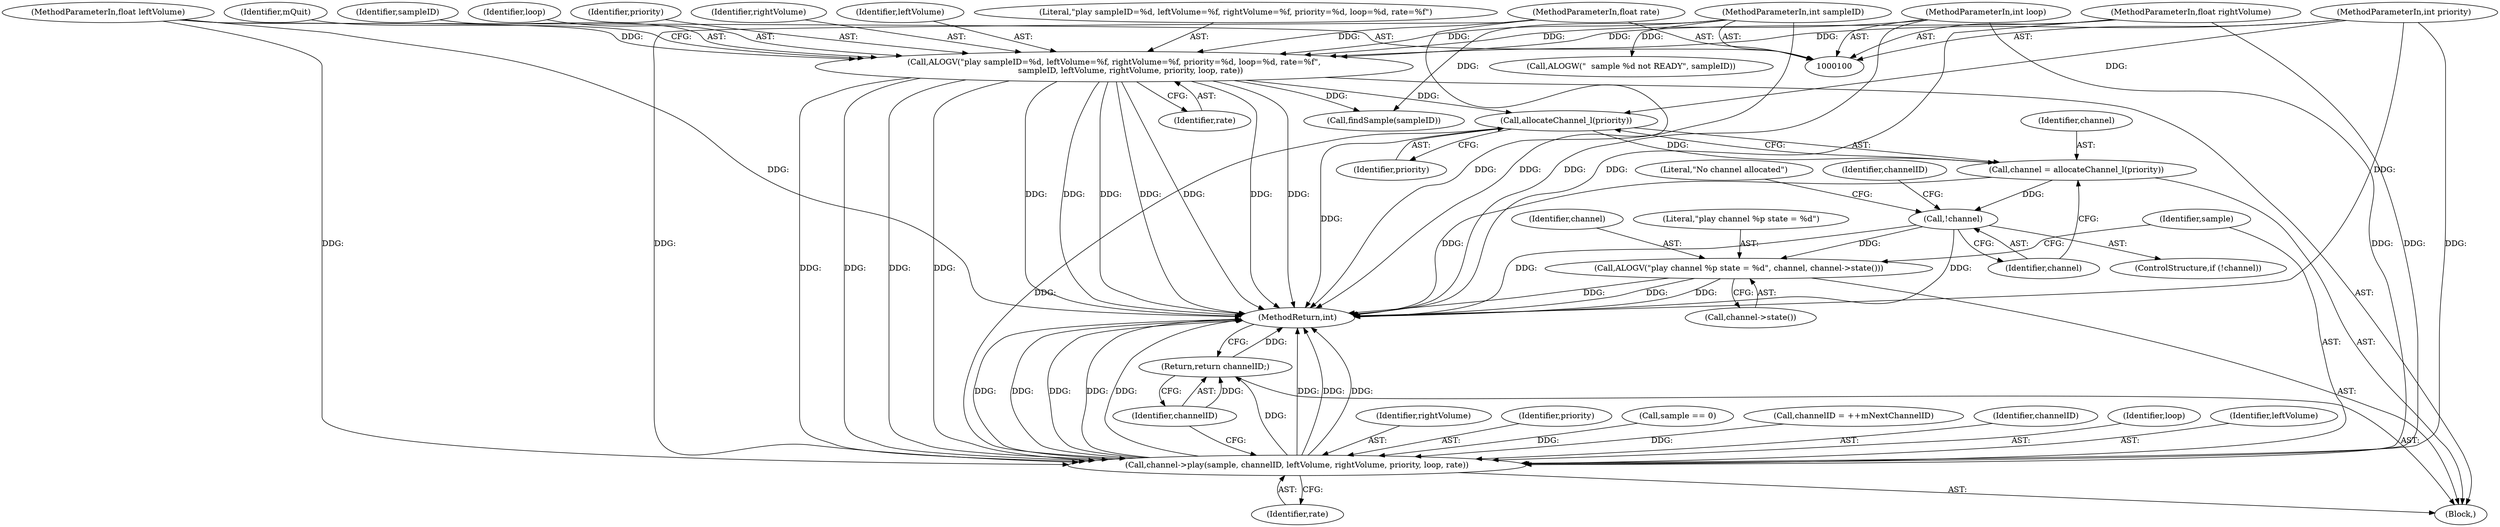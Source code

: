 digraph "0_Android_19c47afbc402542720ddd280e1bbde3b2277b586_2@API" {
"1000146" [label="(Call,allocateChannel_l(priority))"];
"1000108" [label="(Call,ALOGV(\"play sampleID=%d, leftVolume=%f, rightVolume=%f, priority=%d, loop=%d, rate=%f\",\n             sampleID, leftVolume, rightVolume, priority, loop, rate))"];
"1000101" [label="(MethodParameterIn,int sampleID)"];
"1000102" [label="(MethodParameterIn,float leftVolume)"];
"1000103" [label="(MethodParameterIn,float rightVolume)"];
"1000104" [label="(MethodParameterIn,int priority)"];
"1000105" [label="(MethodParameterIn,int loop)"];
"1000106" [label="(MethodParameterIn,float rate)"];
"1000144" [label="(Call,channel = allocateChannel_l(priority))"];
"1000149" [label="(Call,!channel)"];
"1000160" [label="(Call,ALOGV(\"play channel %p state = %d\", channel, channel->state()))"];
"1000164" [label="(Call,channel->play(sample, channelID, leftVolume, rightVolume, priority, loop, rate))"];
"1000172" [label="(Return,return channelID;)"];
"1000121" [label="(Identifier,mQuit)"];
"1000160" [label="(Call,ALOGV(\"play channel %p state = %d\", channel, channel->state()))"];
"1000138" [label="(Call,ALOGW(\"  sample %d not READY\", sampleID))"];
"1000104" [label="(MethodParameterIn,int priority)"];
"1000153" [label="(Literal,\"No channel allocated\")"];
"1000110" [label="(Identifier,sampleID)"];
"1000157" [label="(Identifier,channelID)"];
"1000147" [label="(Identifier,priority)"];
"1000107" [label="(Block,)"];
"1000148" [label="(ControlStructure,if (!channel))"];
"1000172" [label="(Return,return channelID;)"];
"1000114" [label="(Identifier,loop)"];
"1000113" [label="(Identifier,priority)"];
"1000145" [label="(Identifier,channel)"];
"1000112" [label="(Identifier,rightVolume)"];
"1000106" [label="(MethodParameterIn,float rate)"];
"1000103" [label="(MethodParameterIn,float rightVolume)"];
"1000146" [label="(Call,allocateChannel_l(priority))"];
"1000164" [label="(Call,channel->play(sample, channelID, leftVolume, rightVolume, priority, loop, rate))"];
"1000115" [label="(Identifier,rate)"];
"1000105" [label="(MethodParameterIn,int loop)"];
"1000162" [label="(Identifier,channel)"];
"1000171" [label="(Identifier,rate)"];
"1000168" [label="(Identifier,rightVolume)"];
"1000169" [label="(Identifier,priority)"];
"1000131" [label="(Call,sample == 0)"];
"1000101" [label="(MethodParameterIn,int sampleID)"];
"1000161" [label="(Literal,\"play channel %p state = %d\")"];
"1000150" [label="(Identifier,channel)"];
"1000156" [label="(Call,channelID = ++mNextChannelID)"];
"1000111" [label="(Identifier,leftVolume)"];
"1000102" [label="(MethodParameterIn,float leftVolume)"];
"1000174" [label="(MethodReturn,int)"];
"1000144" [label="(Call,channel = allocateChannel_l(priority))"];
"1000149" [label="(Call,!channel)"];
"1000127" [label="(Call,findSample(sampleID))"];
"1000109" [label="(Literal,\"play sampleID=%d, leftVolume=%f, rightVolume=%f, priority=%d, loop=%d, rate=%f\")"];
"1000163" [label="(Call,channel->state())"];
"1000108" [label="(Call,ALOGV(\"play sampleID=%d, leftVolume=%f, rightVolume=%f, priority=%d, loop=%d, rate=%f\",\n             sampleID, leftVolume, rightVolume, priority, loop, rate))"];
"1000166" [label="(Identifier,channelID)"];
"1000165" [label="(Identifier,sample)"];
"1000170" [label="(Identifier,loop)"];
"1000173" [label="(Identifier,channelID)"];
"1000167" [label="(Identifier,leftVolume)"];
"1000146" -> "1000144"  [label="AST: "];
"1000146" -> "1000147"  [label="CFG: "];
"1000147" -> "1000146"  [label="AST: "];
"1000144" -> "1000146"  [label="CFG: "];
"1000146" -> "1000174"  [label="DDG: "];
"1000146" -> "1000144"  [label="DDG: "];
"1000108" -> "1000146"  [label="DDG: "];
"1000104" -> "1000146"  [label="DDG: "];
"1000146" -> "1000164"  [label="DDG: "];
"1000108" -> "1000107"  [label="AST: "];
"1000108" -> "1000115"  [label="CFG: "];
"1000109" -> "1000108"  [label="AST: "];
"1000110" -> "1000108"  [label="AST: "];
"1000111" -> "1000108"  [label="AST: "];
"1000112" -> "1000108"  [label="AST: "];
"1000113" -> "1000108"  [label="AST: "];
"1000114" -> "1000108"  [label="AST: "];
"1000115" -> "1000108"  [label="AST: "];
"1000121" -> "1000108"  [label="CFG: "];
"1000108" -> "1000174"  [label="DDG: "];
"1000108" -> "1000174"  [label="DDG: "];
"1000108" -> "1000174"  [label="DDG: "];
"1000108" -> "1000174"  [label="DDG: "];
"1000108" -> "1000174"  [label="DDG: "];
"1000108" -> "1000174"  [label="DDG: "];
"1000108" -> "1000174"  [label="DDG: "];
"1000101" -> "1000108"  [label="DDG: "];
"1000102" -> "1000108"  [label="DDG: "];
"1000103" -> "1000108"  [label="DDG: "];
"1000104" -> "1000108"  [label="DDG: "];
"1000105" -> "1000108"  [label="DDG: "];
"1000106" -> "1000108"  [label="DDG: "];
"1000108" -> "1000127"  [label="DDG: "];
"1000108" -> "1000164"  [label="DDG: "];
"1000108" -> "1000164"  [label="DDG: "];
"1000108" -> "1000164"  [label="DDG: "];
"1000108" -> "1000164"  [label="DDG: "];
"1000101" -> "1000100"  [label="AST: "];
"1000101" -> "1000174"  [label="DDG: "];
"1000101" -> "1000127"  [label="DDG: "];
"1000101" -> "1000138"  [label="DDG: "];
"1000102" -> "1000100"  [label="AST: "];
"1000102" -> "1000174"  [label="DDG: "];
"1000102" -> "1000164"  [label="DDG: "];
"1000103" -> "1000100"  [label="AST: "];
"1000103" -> "1000174"  [label="DDG: "];
"1000103" -> "1000164"  [label="DDG: "];
"1000104" -> "1000100"  [label="AST: "];
"1000104" -> "1000174"  [label="DDG: "];
"1000104" -> "1000164"  [label="DDG: "];
"1000105" -> "1000100"  [label="AST: "];
"1000105" -> "1000174"  [label="DDG: "];
"1000105" -> "1000164"  [label="DDG: "];
"1000106" -> "1000100"  [label="AST: "];
"1000106" -> "1000174"  [label="DDG: "];
"1000106" -> "1000164"  [label="DDG: "];
"1000144" -> "1000107"  [label="AST: "];
"1000145" -> "1000144"  [label="AST: "];
"1000150" -> "1000144"  [label="CFG: "];
"1000144" -> "1000174"  [label="DDG: "];
"1000144" -> "1000149"  [label="DDG: "];
"1000149" -> "1000148"  [label="AST: "];
"1000149" -> "1000150"  [label="CFG: "];
"1000150" -> "1000149"  [label="AST: "];
"1000153" -> "1000149"  [label="CFG: "];
"1000157" -> "1000149"  [label="CFG: "];
"1000149" -> "1000174"  [label="DDG: "];
"1000149" -> "1000174"  [label="DDG: "];
"1000149" -> "1000160"  [label="DDG: "];
"1000160" -> "1000107"  [label="AST: "];
"1000160" -> "1000163"  [label="CFG: "];
"1000161" -> "1000160"  [label="AST: "];
"1000162" -> "1000160"  [label="AST: "];
"1000163" -> "1000160"  [label="AST: "];
"1000165" -> "1000160"  [label="CFG: "];
"1000160" -> "1000174"  [label="DDG: "];
"1000160" -> "1000174"  [label="DDG: "];
"1000160" -> "1000174"  [label="DDG: "];
"1000164" -> "1000107"  [label="AST: "];
"1000164" -> "1000171"  [label="CFG: "];
"1000165" -> "1000164"  [label="AST: "];
"1000166" -> "1000164"  [label="AST: "];
"1000167" -> "1000164"  [label="AST: "];
"1000168" -> "1000164"  [label="AST: "];
"1000169" -> "1000164"  [label="AST: "];
"1000170" -> "1000164"  [label="AST: "];
"1000171" -> "1000164"  [label="AST: "];
"1000173" -> "1000164"  [label="CFG: "];
"1000164" -> "1000174"  [label="DDG: "];
"1000164" -> "1000174"  [label="DDG: "];
"1000164" -> "1000174"  [label="DDG: "];
"1000164" -> "1000174"  [label="DDG: "];
"1000164" -> "1000174"  [label="DDG: "];
"1000164" -> "1000174"  [label="DDG: "];
"1000164" -> "1000174"  [label="DDG: "];
"1000164" -> "1000174"  [label="DDG: "];
"1000131" -> "1000164"  [label="DDG: "];
"1000156" -> "1000164"  [label="DDG: "];
"1000164" -> "1000172"  [label="DDG: "];
"1000172" -> "1000107"  [label="AST: "];
"1000172" -> "1000173"  [label="CFG: "];
"1000173" -> "1000172"  [label="AST: "];
"1000174" -> "1000172"  [label="CFG: "];
"1000172" -> "1000174"  [label="DDG: "];
"1000173" -> "1000172"  [label="DDG: "];
}
